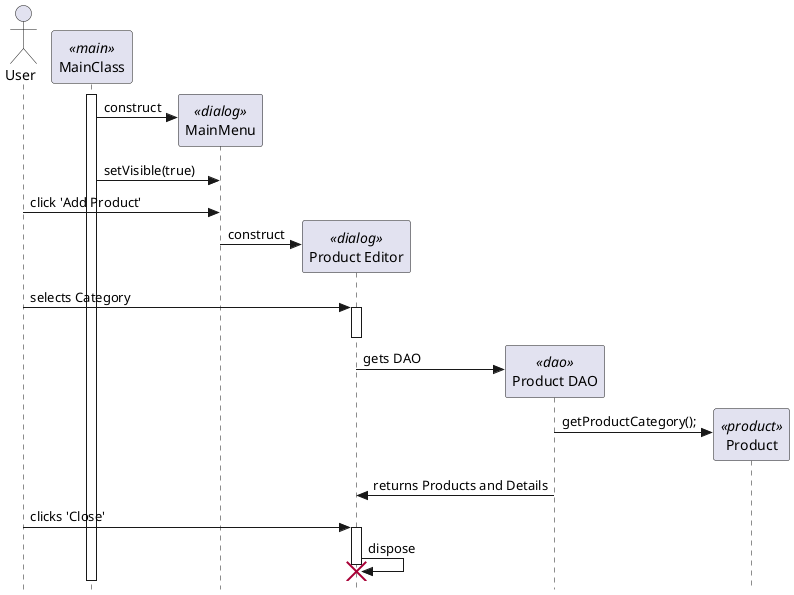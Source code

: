 @startuml
' use strict UML mode
skinparam style strictuml

actor "User" as user

participant "MainClass" as main <<main>>
main++

create "MainMenu" as menu <<dialog>>
main -> menu : construct
main -> menu : setVisible(true)

user -> menu : click 'Add Product'

create "Product Editor" as editor <<dialog>>
menu -> editor : construct
user -> editor++ : selects Category
editor--

create "Product DAO" as dao <<dao>>
editor -> dao : gets DAO

create "Product" as product <<product>>
dao -> product : getProductCategory(); 

dao -> editor : returns Products and Details

user -> editor++ : clicks 'Close'
editor -> editor : dispose
destroy editor

@enduml
